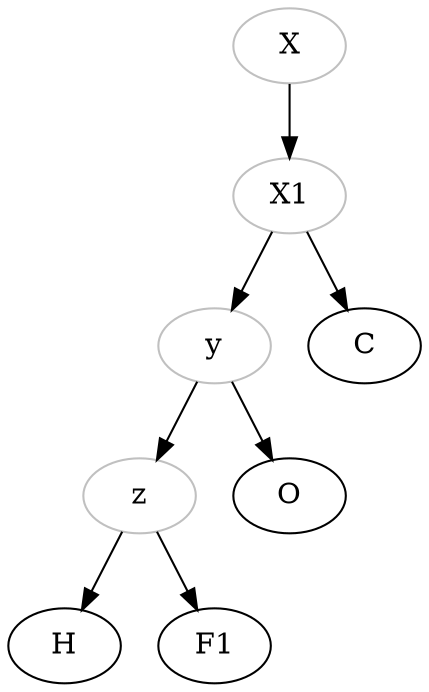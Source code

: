digraph {

X[color="grey"];
X1[color="grey"];
y[color="grey"];
z[color="grey"];

X->X1;
X1->C;
X1->y;
y->O;
y->z;
z->H;
z->F1;

}
